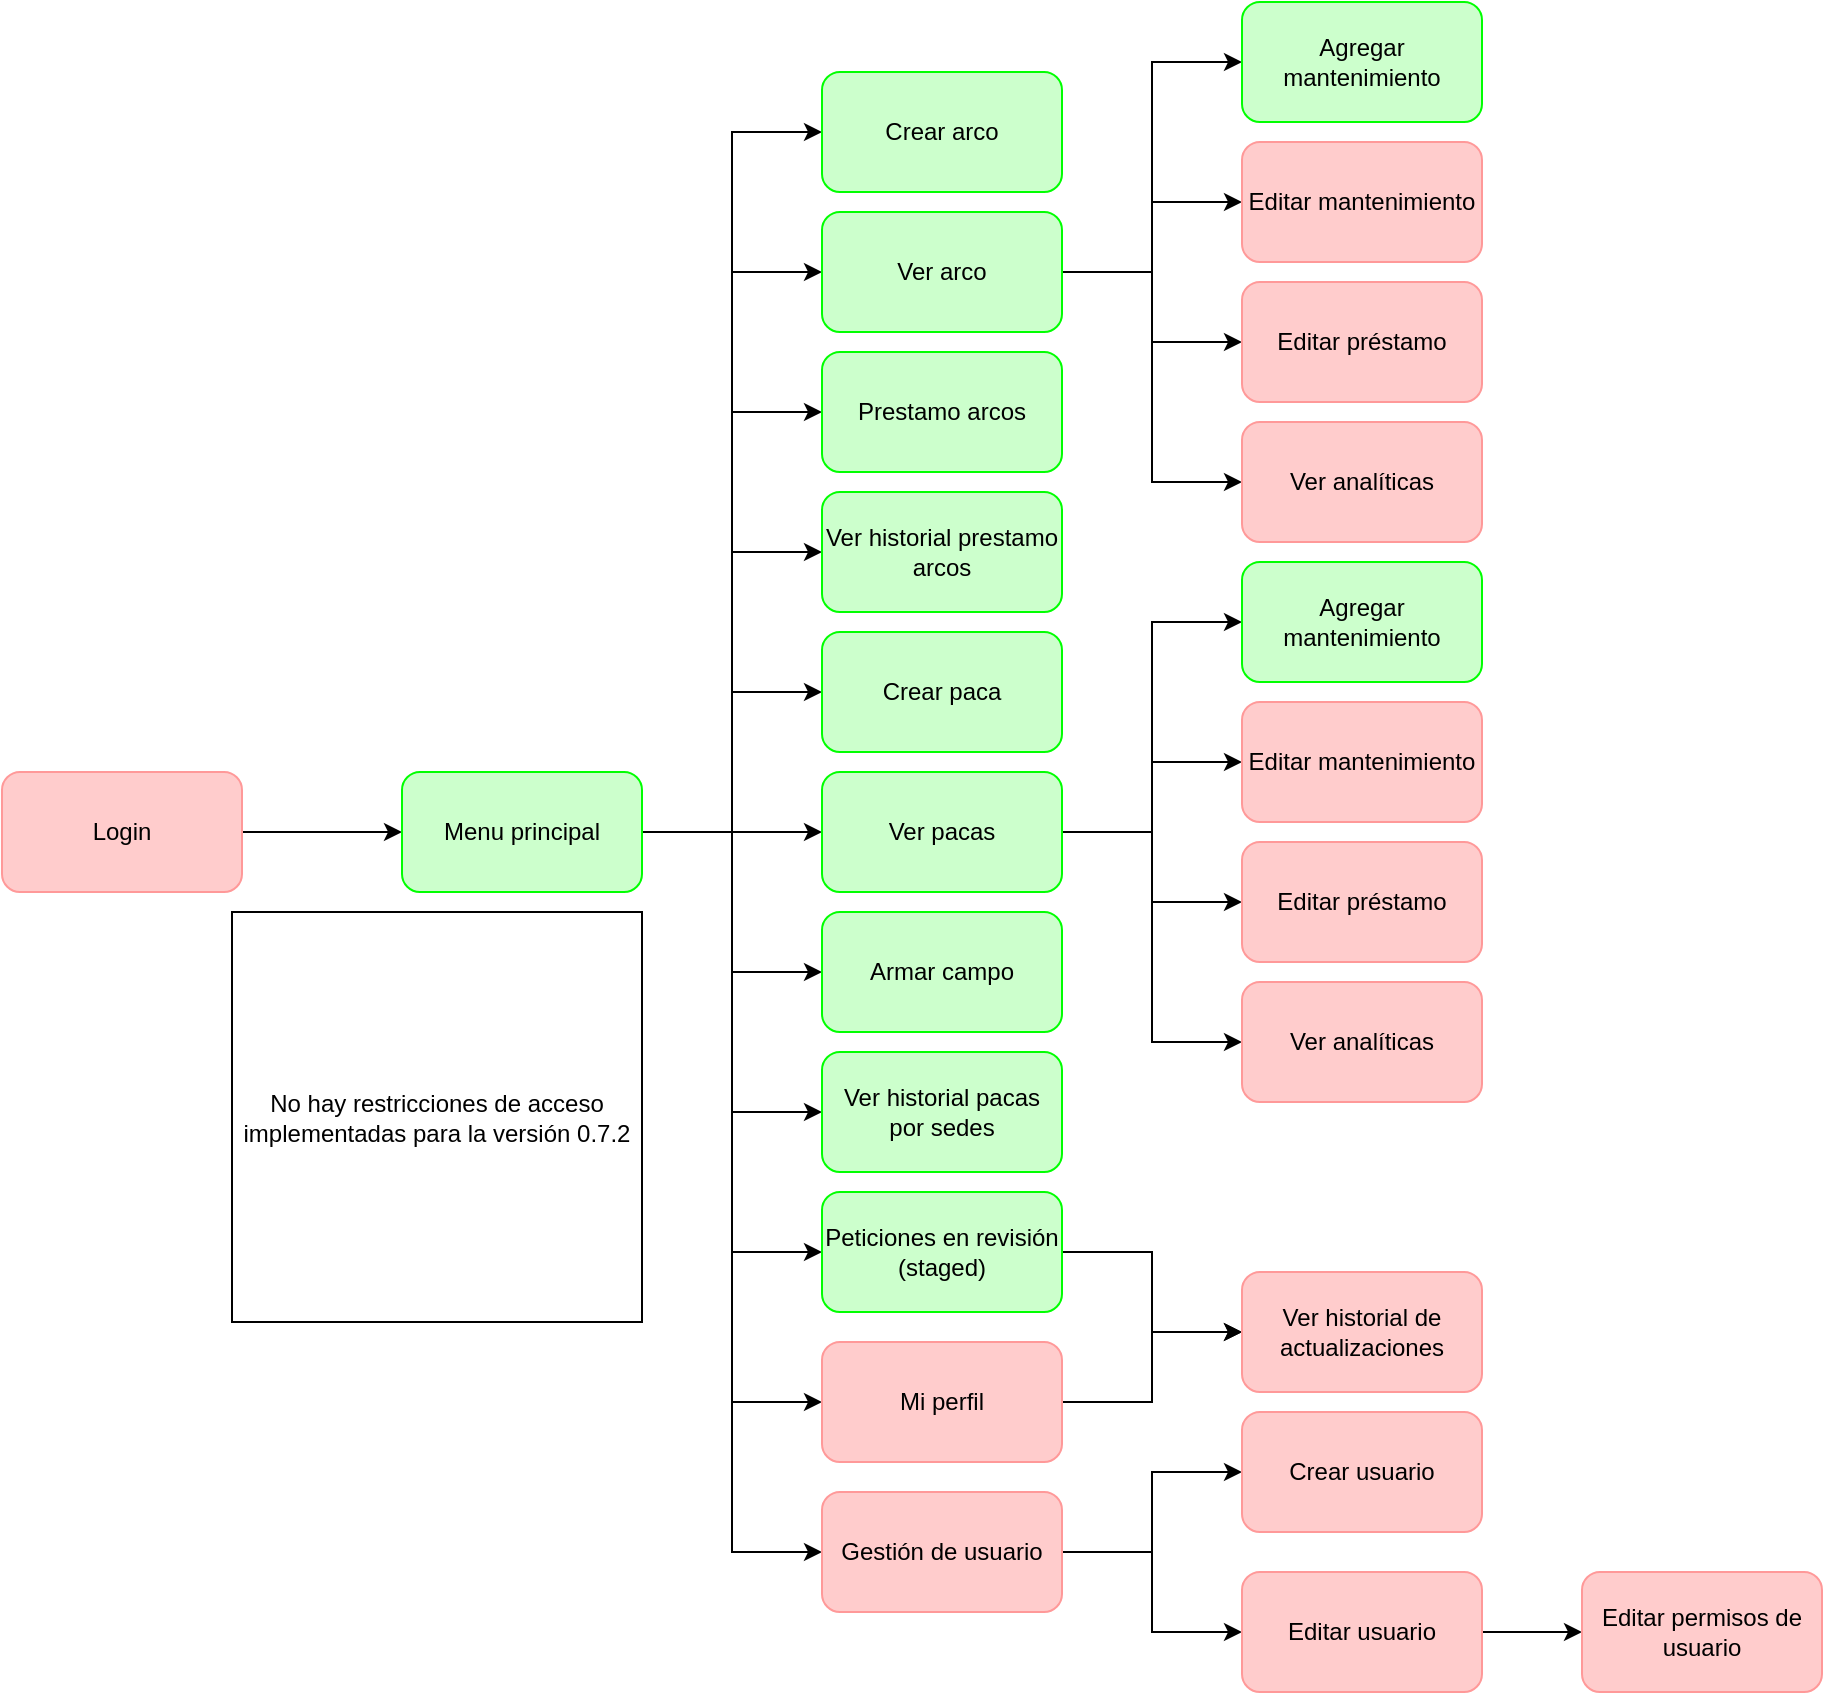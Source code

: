 <mxfile version="24.7.7">
  <diagram name="Page-1" id="Nz-TOH_0Hh2m3d80WYPR">
    <mxGraphModel dx="2089" dy="2142" grid="1" gridSize="10" guides="1" tooltips="1" connect="1" arrows="1" fold="1" page="1" pageScale="1" pageWidth="827" pageHeight="1169" math="0" shadow="0">
      <root>
        <mxCell id="0" />
        <mxCell id="1" parent="0" />
        <mxCell id="YHbpHmS_8xiTfmRjwiRj-3" value="" style="edgeStyle=orthogonalEdgeStyle;rounded=0;orthogonalLoop=1;jettySize=auto;html=1;" edge="1" parent="1" source="YHbpHmS_8xiTfmRjwiRj-1" target="YHbpHmS_8xiTfmRjwiRj-2">
          <mxGeometry relative="1" as="geometry" />
        </mxCell>
        <mxCell id="YHbpHmS_8xiTfmRjwiRj-1" value="Login" style="rounded=1;whiteSpace=wrap;html=1;fillColor=#FFCCCC;strokeColor=#FF9999;" vertex="1" parent="1">
          <mxGeometry x="130" y="380" width="120" height="60" as="geometry" />
        </mxCell>
        <mxCell id="YHbpHmS_8xiTfmRjwiRj-40" style="edgeStyle=orthogonalEdgeStyle;rounded=0;orthogonalLoop=1;jettySize=auto;html=1;entryX=0;entryY=0.5;entryDx=0;entryDy=0;" edge="1" parent="1" source="YHbpHmS_8xiTfmRjwiRj-2" target="YHbpHmS_8xiTfmRjwiRj-4">
          <mxGeometry relative="1" as="geometry" />
        </mxCell>
        <mxCell id="YHbpHmS_8xiTfmRjwiRj-41" style="edgeStyle=orthogonalEdgeStyle;rounded=0;orthogonalLoop=1;jettySize=auto;html=1;entryX=0;entryY=0.5;entryDx=0;entryDy=0;" edge="1" parent="1" source="YHbpHmS_8xiTfmRjwiRj-2" target="YHbpHmS_8xiTfmRjwiRj-5">
          <mxGeometry relative="1" as="geometry" />
        </mxCell>
        <mxCell id="YHbpHmS_8xiTfmRjwiRj-42" style="edgeStyle=orthogonalEdgeStyle;rounded=0;orthogonalLoop=1;jettySize=auto;html=1;entryX=0;entryY=0.5;entryDx=0;entryDy=0;" edge="1" parent="1" source="YHbpHmS_8xiTfmRjwiRj-2" target="YHbpHmS_8xiTfmRjwiRj-6">
          <mxGeometry relative="1" as="geometry" />
        </mxCell>
        <mxCell id="YHbpHmS_8xiTfmRjwiRj-43" style="edgeStyle=orthogonalEdgeStyle;rounded=0;orthogonalLoop=1;jettySize=auto;html=1;entryX=0;entryY=0.5;entryDx=0;entryDy=0;" edge="1" parent="1" source="YHbpHmS_8xiTfmRjwiRj-2" target="YHbpHmS_8xiTfmRjwiRj-7">
          <mxGeometry relative="1" as="geometry" />
        </mxCell>
        <mxCell id="YHbpHmS_8xiTfmRjwiRj-44" style="edgeStyle=orthogonalEdgeStyle;rounded=0;orthogonalLoop=1;jettySize=auto;html=1;entryX=0;entryY=0.5;entryDx=0;entryDy=0;" edge="1" parent="1" source="YHbpHmS_8xiTfmRjwiRj-2" target="YHbpHmS_8xiTfmRjwiRj-8">
          <mxGeometry relative="1" as="geometry" />
        </mxCell>
        <mxCell id="YHbpHmS_8xiTfmRjwiRj-45" style="edgeStyle=orthogonalEdgeStyle;rounded=0;orthogonalLoop=1;jettySize=auto;html=1;entryX=0;entryY=0.5;entryDx=0;entryDy=0;" edge="1" parent="1" source="YHbpHmS_8xiTfmRjwiRj-2" target="YHbpHmS_8xiTfmRjwiRj-9">
          <mxGeometry relative="1" as="geometry" />
        </mxCell>
        <mxCell id="YHbpHmS_8xiTfmRjwiRj-46" style="edgeStyle=orthogonalEdgeStyle;rounded=0;orthogonalLoop=1;jettySize=auto;html=1;entryX=0;entryY=0.5;entryDx=0;entryDy=0;" edge="1" parent="1" source="YHbpHmS_8xiTfmRjwiRj-2" target="YHbpHmS_8xiTfmRjwiRj-10">
          <mxGeometry relative="1" as="geometry" />
        </mxCell>
        <mxCell id="YHbpHmS_8xiTfmRjwiRj-47" style="edgeStyle=orthogonalEdgeStyle;rounded=0;orthogonalLoop=1;jettySize=auto;html=1;entryX=0;entryY=0.5;entryDx=0;entryDy=0;" edge="1" parent="1" source="YHbpHmS_8xiTfmRjwiRj-2" target="YHbpHmS_8xiTfmRjwiRj-11">
          <mxGeometry relative="1" as="geometry" />
        </mxCell>
        <mxCell id="YHbpHmS_8xiTfmRjwiRj-48" style="edgeStyle=orthogonalEdgeStyle;rounded=0;orthogonalLoop=1;jettySize=auto;html=1;entryX=0;entryY=0.5;entryDx=0;entryDy=0;" edge="1" parent="1" source="YHbpHmS_8xiTfmRjwiRj-2" target="YHbpHmS_8xiTfmRjwiRj-12">
          <mxGeometry relative="1" as="geometry" />
        </mxCell>
        <mxCell id="YHbpHmS_8xiTfmRjwiRj-49" style="edgeStyle=orthogonalEdgeStyle;rounded=0;orthogonalLoop=1;jettySize=auto;html=1;entryX=0;entryY=0.5;entryDx=0;entryDy=0;" edge="1" parent="1" source="YHbpHmS_8xiTfmRjwiRj-2" target="YHbpHmS_8xiTfmRjwiRj-14">
          <mxGeometry relative="1" as="geometry" />
        </mxCell>
        <mxCell id="YHbpHmS_8xiTfmRjwiRj-50" style="edgeStyle=orthogonalEdgeStyle;rounded=0;orthogonalLoop=1;jettySize=auto;html=1;entryX=0;entryY=0.5;entryDx=0;entryDy=0;" edge="1" parent="1" source="YHbpHmS_8xiTfmRjwiRj-2" target="YHbpHmS_8xiTfmRjwiRj-13">
          <mxGeometry relative="1" as="geometry" />
        </mxCell>
        <mxCell id="YHbpHmS_8xiTfmRjwiRj-2" value="Menu principal" style="whiteSpace=wrap;html=1;rounded=1;fillColor=#CCFFCC;strokeColor=#00FF00;" vertex="1" parent="1">
          <mxGeometry x="330" y="380" width="120" height="60" as="geometry" />
        </mxCell>
        <mxCell id="YHbpHmS_8xiTfmRjwiRj-4" value="Crear arco" style="whiteSpace=wrap;html=1;rounded=1;fillColor=#CCFFCC;strokeColor=#00FF00;" vertex="1" parent="1">
          <mxGeometry x="540" y="30" width="120" height="60" as="geometry" />
        </mxCell>
        <mxCell id="YHbpHmS_8xiTfmRjwiRj-16" value="" style="edgeStyle=orthogonalEdgeStyle;rounded=0;orthogonalLoop=1;jettySize=auto;html=1;entryX=0;entryY=0.5;entryDx=0;entryDy=0;" edge="1" parent="1" source="YHbpHmS_8xiTfmRjwiRj-5" target="YHbpHmS_8xiTfmRjwiRj-15">
          <mxGeometry relative="1" as="geometry" />
        </mxCell>
        <mxCell id="YHbpHmS_8xiTfmRjwiRj-18" value="" style="edgeStyle=orthogonalEdgeStyle;rounded=0;orthogonalLoop=1;jettySize=auto;html=1;entryX=0;entryY=0.5;entryDx=0;entryDy=0;" edge="1" parent="1" source="YHbpHmS_8xiTfmRjwiRj-5" target="YHbpHmS_8xiTfmRjwiRj-17">
          <mxGeometry relative="1" as="geometry" />
        </mxCell>
        <mxCell id="YHbpHmS_8xiTfmRjwiRj-20" value="" style="edgeStyle=orthogonalEdgeStyle;rounded=0;orthogonalLoop=1;jettySize=auto;html=1;" edge="1" parent="1" source="YHbpHmS_8xiTfmRjwiRj-5" target="YHbpHmS_8xiTfmRjwiRj-19">
          <mxGeometry relative="1" as="geometry" />
        </mxCell>
        <mxCell id="YHbpHmS_8xiTfmRjwiRj-22" value="" style="edgeStyle=orthogonalEdgeStyle;rounded=0;orthogonalLoop=1;jettySize=auto;html=1;entryX=0;entryY=0.5;entryDx=0;entryDy=0;" edge="1" parent="1" source="YHbpHmS_8xiTfmRjwiRj-5" target="YHbpHmS_8xiTfmRjwiRj-21">
          <mxGeometry relative="1" as="geometry" />
        </mxCell>
        <mxCell id="YHbpHmS_8xiTfmRjwiRj-5" value="Ver arco" style="whiteSpace=wrap;html=1;rounded=1;fillColor=#CCFFCC;strokeColor=#00FF00;" vertex="1" parent="1">
          <mxGeometry x="540" y="100" width="120" height="60" as="geometry" />
        </mxCell>
        <mxCell id="YHbpHmS_8xiTfmRjwiRj-6" value="Prestamo arcos" style="whiteSpace=wrap;html=1;rounded=1;fillColor=#CCFFCC;strokeColor=#00FF00;" vertex="1" parent="1">
          <mxGeometry x="540" y="170" width="120" height="60" as="geometry" />
        </mxCell>
        <mxCell id="YHbpHmS_8xiTfmRjwiRj-7" value="Ver historial prestamo arcos" style="whiteSpace=wrap;html=1;rounded=1;fillColor=#CCFFCC;strokeColor=#00FF00;" vertex="1" parent="1">
          <mxGeometry x="540" y="240" width="120" height="60" as="geometry" />
        </mxCell>
        <mxCell id="YHbpHmS_8xiTfmRjwiRj-8" value="Crear paca" style="whiteSpace=wrap;html=1;rounded=1;fillColor=#CCFFCC;strokeColor=#00FF00;" vertex="1" parent="1">
          <mxGeometry x="540" y="310" width="120" height="60" as="geometry" />
        </mxCell>
        <mxCell id="YHbpHmS_8xiTfmRjwiRj-27" style="edgeStyle=orthogonalEdgeStyle;rounded=0;orthogonalLoop=1;jettySize=auto;html=1;entryX=0;entryY=0.5;entryDx=0;entryDy=0;" edge="1" parent="1" source="YHbpHmS_8xiTfmRjwiRj-9" target="YHbpHmS_8xiTfmRjwiRj-23">
          <mxGeometry relative="1" as="geometry" />
        </mxCell>
        <mxCell id="YHbpHmS_8xiTfmRjwiRj-28" style="edgeStyle=orthogonalEdgeStyle;rounded=0;orthogonalLoop=1;jettySize=auto;html=1;entryX=0;entryY=0.5;entryDx=0;entryDy=0;" edge="1" parent="1" source="YHbpHmS_8xiTfmRjwiRj-9" target="YHbpHmS_8xiTfmRjwiRj-24">
          <mxGeometry relative="1" as="geometry" />
        </mxCell>
        <mxCell id="YHbpHmS_8xiTfmRjwiRj-29" style="edgeStyle=orthogonalEdgeStyle;rounded=0;orthogonalLoop=1;jettySize=auto;html=1;entryX=0;entryY=0.5;entryDx=0;entryDy=0;" edge="1" parent="1" source="YHbpHmS_8xiTfmRjwiRj-9" target="YHbpHmS_8xiTfmRjwiRj-25">
          <mxGeometry relative="1" as="geometry" />
        </mxCell>
        <mxCell id="YHbpHmS_8xiTfmRjwiRj-30" style="edgeStyle=orthogonalEdgeStyle;rounded=0;orthogonalLoop=1;jettySize=auto;html=1;entryX=0;entryY=0.5;entryDx=0;entryDy=0;" edge="1" parent="1" source="YHbpHmS_8xiTfmRjwiRj-9" target="YHbpHmS_8xiTfmRjwiRj-26">
          <mxGeometry relative="1" as="geometry" />
        </mxCell>
        <mxCell id="YHbpHmS_8xiTfmRjwiRj-9" value="&lt;div&gt;&lt;span style=&quot;background-color: initial;&quot;&gt;Ver pacas&lt;/span&gt;&lt;br&gt;&lt;/div&gt;" style="whiteSpace=wrap;html=1;rounded=1;fillColor=#CCFFCC;strokeColor=#00FF00;" vertex="1" parent="1">
          <mxGeometry x="540" y="380" width="120" height="60" as="geometry" />
        </mxCell>
        <mxCell id="YHbpHmS_8xiTfmRjwiRj-10" value="&lt;div&gt;&lt;span style=&quot;background-color: initial;&quot;&gt;Armar campo&lt;/span&gt;&lt;br&gt;&lt;/div&gt;" style="whiteSpace=wrap;html=1;rounded=1;fillColor=#CCFFCC;strokeColor=#00FF00;" vertex="1" parent="1">
          <mxGeometry x="540" y="450" width="120" height="60" as="geometry" />
        </mxCell>
        <mxCell id="YHbpHmS_8xiTfmRjwiRj-11" value="&lt;div&gt;&lt;span style=&quot;background-color: initial;&quot;&gt;Ver historial pacas por sedes&lt;/span&gt;&lt;br&gt;&lt;/div&gt;" style="whiteSpace=wrap;html=1;rounded=1;fillColor=#CCFFCC;strokeColor=#00FF00;" vertex="1" parent="1">
          <mxGeometry x="540" y="520" width="120" height="60" as="geometry" />
        </mxCell>
        <mxCell id="YHbpHmS_8xiTfmRjwiRj-39" style="edgeStyle=orthogonalEdgeStyle;rounded=0;orthogonalLoop=1;jettySize=auto;html=1;entryX=0;entryY=0.5;entryDx=0;entryDy=0;" edge="1" parent="1" source="YHbpHmS_8xiTfmRjwiRj-12" target="YHbpHmS_8xiTfmRjwiRj-37">
          <mxGeometry relative="1" as="geometry">
            <mxPoint x="750" y="655" as="targetPoint" />
          </mxGeometry>
        </mxCell>
        <mxCell id="YHbpHmS_8xiTfmRjwiRj-12" value="&lt;div&gt;&lt;span style=&quot;background-color: initial;&quot;&gt;Peticiones en revisión (staged)&lt;/span&gt;&lt;br&gt;&lt;/div&gt;" style="whiteSpace=wrap;html=1;rounded=1;fillColor=#CCFFCC;strokeColor=#00FF00;" vertex="1" parent="1">
          <mxGeometry x="540" y="590" width="120" height="60" as="geometry" />
        </mxCell>
        <mxCell id="YHbpHmS_8xiTfmRjwiRj-32" value="" style="edgeStyle=orthogonalEdgeStyle;rounded=0;orthogonalLoop=1;jettySize=auto;html=1;entryX=0;entryY=0.5;entryDx=0;entryDy=0;" edge="1" parent="1" source="YHbpHmS_8xiTfmRjwiRj-13" target="YHbpHmS_8xiTfmRjwiRj-31">
          <mxGeometry relative="1" as="geometry" />
        </mxCell>
        <mxCell id="YHbpHmS_8xiTfmRjwiRj-34" value="" style="edgeStyle=orthogonalEdgeStyle;rounded=0;orthogonalLoop=1;jettySize=auto;html=1;" edge="1" parent="1" source="YHbpHmS_8xiTfmRjwiRj-13" target="YHbpHmS_8xiTfmRjwiRj-33">
          <mxGeometry relative="1" as="geometry" />
        </mxCell>
        <mxCell id="YHbpHmS_8xiTfmRjwiRj-13" value="&lt;div&gt;&lt;span style=&quot;background-color: initial;&quot;&gt;Gestión de usuario&lt;/span&gt;&lt;br&gt;&lt;/div&gt;" style="whiteSpace=wrap;html=1;rounded=1;fillColor=#FFCCCC;strokeColor=#FF9999;" vertex="1" parent="1">
          <mxGeometry x="540" y="740" width="120" height="60" as="geometry" />
        </mxCell>
        <mxCell id="YHbpHmS_8xiTfmRjwiRj-38" value="" style="edgeStyle=orthogonalEdgeStyle;rounded=0;orthogonalLoop=1;jettySize=auto;html=1;" edge="1" parent="1" source="YHbpHmS_8xiTfmRjwiRj-14" target="YHbpHmS_8xiTfmRjwiRj-37">
          <mxGeometry relative="1" as="geometry" />
        </mxCell>
        <mxCell id="YHbpHmS_8xiTfmRjwiRj-14" value="&lt;div&gt;&lt;span style=&quot;background-color: initial;&quot;&gt;Mi perfil&lt;/span&gt;&lt;br&gt;&lt;/div&gt;" style="whiteSpace=wrap;html=1;rounded=1;fillColor=#FFCCCC;strokeColor=#FF9999;" vertex="1" parent="1">
          <mxGeometry x="540" y="665" width="120" height="60" as="geometry" />
        </mxCell>
        <mxCell id="YHbpHmS_8xiTfmRjwiRj-15" value="Agregar mantenimiento" style="whiteSpace=wrap;html=1;rounded=1;fillColor=#CCFFCC;strokeColor=#00FF00;" vertex="1" parent="1">
          <mxGeometry x="750" y="-5" width="120" height="60" as="geometry" />
        </mxCell>
        <mxCell id="YHbpHmS_8xiTfmRjwiRj-17" value="Editar mantenimiento" style="whiteSpace=wrap;html=1;rounded=1;fillColor=#FFCCCC;strokeColor=#FF9999;" vertex="1" parent="1">
          <mxGeometry x="750" y="65" width="120" height="60" as="geometry" />
        </mxCell>
        <mxCell id="YHbpHmS_8xiTfmRjwiRj-19" value="Editar préstamo" style="whiteSpace=wrap;html=1;rounded=1;fillColor=#FFCCCC;strokeColor=#FF9999;" vertex="1" parent="1">
          <mxGeometry x="750" y="135" width="120" height="60" as="geometry" />
        </mxCell>
        <mxCell id="YHbpHmS_8xiTfmRjwiRj-21" value="Ver analíticas" style="whiteSpace=wrap;html=1;rounded=1;fillColor=#FFCCCC;strokeColor=#FF9999;" vertex="1" parent="1">
          <mxGeometry x="750" y="205" width="120" height="60" as="geometry" />
        </mxCell>
        <mxCell id="YHbpHmS_8xiTfmRjwiRj-23" value="Agregar mantenimiento" style="whiteSpace=wrap;html=1;rounded=1;fillColor=#CCFFCC;strokeColor=#00FF00;" vertex="1" parent="1">
          <mxGeometry x="750" y="275" width="120" height="60" as="geometry" />
        </mxCell>
        <mxCell id="YHbpHmS_8xiTfmRjwiRj-24" value="Editar mantenimiento" style="whiteSpace=wrap;html=1;rounded=1;fillColor=#FFCCCC;strokeColor=#FF9999;" vertex="1" parent="1">
          <mxGeometry x="750" y="345" width="120" height="60" as="geometry" />
        </mxCell>
        <mxCell id="YHbpHmS_8xiTfmRjwiRj-25" value="Editar préstamo" style="whiteSpace=wrap;html=1;rounded=1;fillColor=#FFCCCC;strokeColor=#FF9999;" vertex="1" parent="1">
          <mxGeometry x="750" y="415" width="120" height="60" as="geometry" />
        </mxCell>
        <mxCell id="YHbpHmS_8xiTfmRjwiRj-26" value="Ver analíticas" style="whiteSpace=wrap;html=1;rounded=1;fillColor=#FFCCCC;strokeColor=#FF9999;" vertex="1" parent="1">
          <mxGeometry x="750" y="485" width="120" height="60" as="geometry" />
        </mxCell>
        <mxCell id="YHbpHmS_8xiTfmRjwiRj-31" value="Crear usuario" style="whiteSpace=wrap;html=1;rounded=1;fillColor=#FFCCCC;strokeColor=#FF9999;" vertex="1" parent="1">
          <mxGeometry x="750" y="700" width="120" height="60" as="geometry" />
        </mxCell>
        <mxCell id="YHbpHmS_8xiTfmRjwiRj-36" value="" style="edgeStyle=orthogonalEdgeStyle;rounded=0;orthogonalLoop=1;jettySize=auto;html=1;" edge="1" parent="1" source="YHbpHmS_8xiTfmRjwiRj-33" target="YHbpHmS_8xiTfmRjwiRj-35">
          <mxGeometry relative="1" as="geometry" />
        </mxCell>
        <mxCell id="YHbpHmS_8xiTfmRjwiRj-33" value="Editar usuario" style="whiteSpace=wrap;html=1;rounded=1;fillColor=#FFCCCC;strokeColor=#FF9999;" vertex="1" parent="1">
          <mxGeometry x="750" y="780" width="120" height="60" as="geometry" />
        </mxCell>
        <mxCell id="YHbpHmS_8xiTfmRjwiRj-35" value="Editar permisos de usuario" style="whiteSpace=wrap;html=1;rounded=1;fillColor=#FFCCCC;strokeColor=#FF9999;" vertex="1" parent="1">
          <mxGeometry x="920" y="780" width="120" height="60" as="geometry" />
        </mxCell>
        <mxCell id="YHbpHmS_8xiTfmRjwiRj-37" value="Ver historial de actualizaciones" style="whiteSpace=wrap;html=1;rounded=1;fillColor=#FFCCCC;strokeColor=#FF9999;" vertex="1" parent="1">
          <mxGeometry x="750" y="630" width="120" height="60" as="geometry" />
        </mxCell>
        <mxCell id="YHbpHmS_8xiTfmRjwiRj-51" value="No hay restricciones de acceso implementadas para la versión 0.7.2" style="whiteSpace=wrap;html=1;aspect=fixed;" vertex="1" parent="1">
          <mxGeometry x="245" y="450" width="205" height="205" as="geometry" />
        </mxCell>
      </root>
    </mxGraphModel>
  </diagram>
</mxfile>
